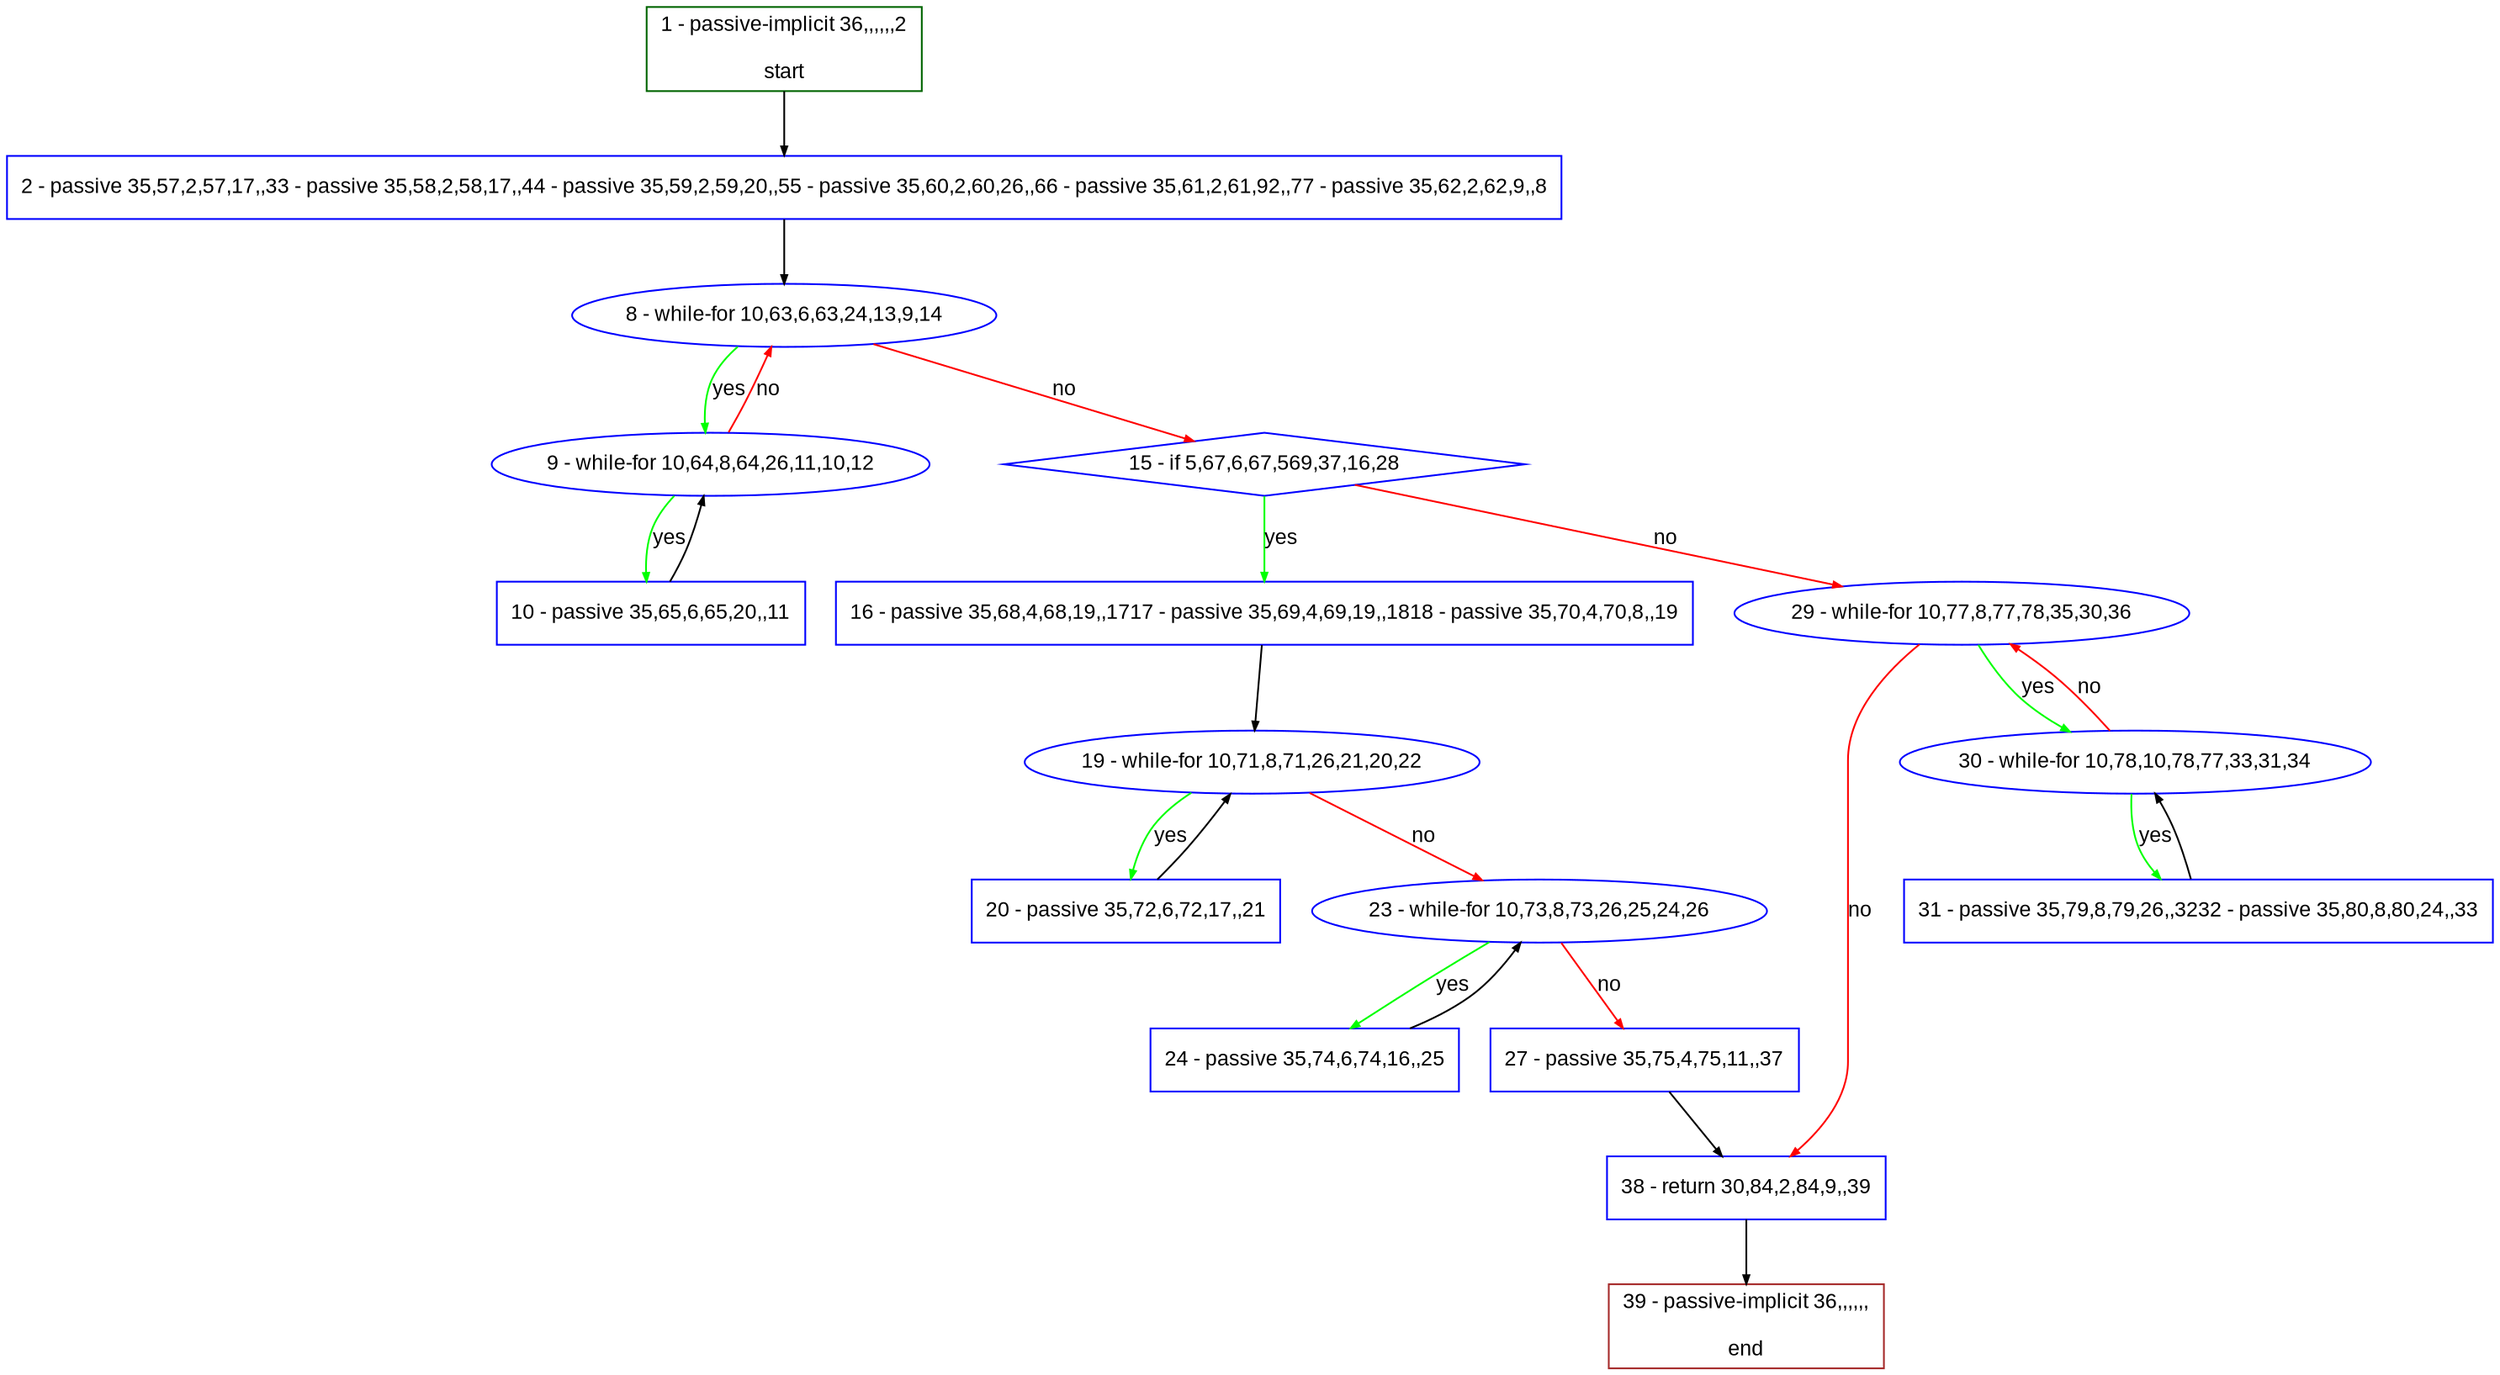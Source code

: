digraph "" {
  graph [pack="true", label="", fontsize="12", packmode="clust", fontname="Arial", fillcolor="#FFFFCC", bgcolor="white", style="rounded,filled", compound="true"];
  node [node_initialized="no", label="", color="grey", fontsize="12", fillcolor="white", fontname="Arial", style="filled", shape="rectangle", compound="true", fixedsize="false"];
  edge [fontcolor="black", arrowhead="normal", arrowtail="none", arrowsize="0.5", ltail="", label="", color="black", fontsize="12", lhead="", fontname="Arial", dir="forward", compound="true"];
  __N1 [label="2 - passive 35,57,2,57,17,,33 - passive 35,58,2,58,17,,44 - passive 35,59,2,59,20,,55 - passive 35,60,2,60,26,,66 - passive 35,61,2,61,92,,77 - passive 35,62,2,62,9,,8", color="#0000ff", fillcolor="#ffffff", style="filled", shape="box"];
  __N2 [label="1 - passive-implicit 36,,,,,,2\n\nstart", color="#006400", fillcolor="#ffffff", style="filled", shape="box"];
  __N3 [label="8 - while-for 10,63,6,63,24,13,9,14", color="#0000ff", fillcolor="#ffffff", style="filled", shape="oval"];
  __N4 [label="9 - while-for 10,64,8,64,26,11,10,12", color="#0000ff", fillcolor="#ffffff", style="filled", shape="oval"];
  __N5 [label="15 - if 5,67,6,67,569,37,16,28", color="#0000ff", fillcolor="#ffffff", style="filled", shape="diamond"];
  __N6 [label="10 - passive 35,65,6,65,20,,11", color="#0000ff", fillcolor="#ffffff", style="filled", shape="box"];
  __N7 [label="16 - passive 35,68,4,68,19,,1717 - passive 35,69,4,69,19,,1818 - passive 35,70,4,70,8,,19", color="#0000ff", fillcolor="#ffffff", style="filled", shape="box"];
  __N8 [label="29 - while-for 10,77,8,77,78,35,30,36", color="#0000ff", fillcolor="#ffffff", style="filled", shape="oval"];
  __N9 [label="19 - while-for 10,71,8,71,26,21,20,22", color="#0000ff", fillcolor="#ffffff", style="filled", shape="oval"];
  __N10 [label="20 - passive 35,72,6,72,17,,21", color="#0000ff", fillcolor="#ffffff", style="filled", shape="box"];
  __N11 [label="23 - while-for 10,73,8,73,26,25,24,26", color="#0000ff", fillcolor="#ffffff", style="filled", shape="oval"];
  __N12 [label="24 - passive 35,74,6,74,16,,25", color="#0000ff", fillcolor="#ffffff", style="filled", shape="box"];
  __N13 [label="27 - passive 35,75,4,75,11,,37", color="#0000ff", fillcolor="#ffffff", style="filled", shape="box"];
  __N14 [label="38 - return 30,84,2,84,9,,39", color="#0000ff", fillcolor="#ffffff", style="filled", shape="box"];
  __N15 [label="30 - while-for 10,78,10,78,77,33,31,34", color="#0000ff", fillcolor="#ffffff", style="filled", shape="oval"];
  __N16 [label="31 - passive 35,79,8,79,26,,3232 - passive 35,80,8,80,24,,33", color="#0000ff", fillcolor="#ffffff", style="filled", shape="box"];
  __N17 [label="39 - passive-implicit 36,,,,,,\n\nend", color="#a52a2a", fillcolor="#ffffff", style="filled", shape="box"];
  __N2 -> __N1 [arrowhead="normal", arrowtail="none", color="#000000", label="", dir="forward"];
  __N1 -> __N3 [arrowhead="normal", arrowtail="none", color="#000000", label="", dir="forward"];
  __N3 -> __N4 [arrowhead="normal", arrowtail="none", color="#00ff00", label="yes", dir="forward"];
  __N4 -> __N3 [arrowhead="normal", arrowtail="none", color="#ff0000", label="no", dir="forward"];
  __N3 -> __N5 [arrowhead="normal", arrowtail="none", color="#ff0000", label="no", dir="forward"];
  __N4 -> __N6 [arrowhead="normal", arrowtail="none", color="#00ff00", label="yes", dir="forward"];
  __N6 -> __N4 [arrowhead="normal", arrowtail="none", color="#000000", label="", dir="forward"];
  __N5 -> __N7 [arrowhead="normal", arrowtail="none", color="#00ff00", label="yes", dir="forward"];
  __N5 -> __N8 [arrowhead="normal", arrowtail="none", color="#ff0000", label="no", dir="forward"];
  __N7 -> __N9 [arrowhead="normal", arrowtail="none", color="#000000", label="", dir="forward"];
  __N9 -> __N10 [arrowhead="normal", arrowtail="none", color="#00ff00", label="yes", dir="forward"];
  __N10 -> __N9 [arrowhead="normal", arrowtail="none", color="#000000", label="", dir="forward"];
  __N9 -> __N11 [arrowhead="normal", arrowtail="none", color="#ff0000", label="no", dir="forward"];
  __N11 -> __N12 [arrowhead="normal", arrowtail="none", color="#00ff00", label="yes", dir="forward"];
  __N12 -> __N11 [arrowhead="normal", arrowtail="none", color="#000000", label="", dir="forward"];
  __N11 -> __N13 [arrowhead="normal", arrowtail="none", color="#ff0000", label="no", dir="forward"];
  __N13 -> __N14 [arrowhead="normal", arrowtail="none", color="#000000", label="", dir="forward"];
  __N8 -> __N15 [arrowhead="normal", arrowtail="none", color="#00ff00", label="yes", dir="forward"];
  __N15 -> __N8 [arrowhead="normal", arrowtail="none", color="#ff0000", label="no", dir="forward"];
  __N8 -> __N14 [arrowhead="normal", arrowtail="none", color="#ff0000", label="no", dir="forward"];
  __N15 -> __N16 [arrowhead="normal", arrowtail="none", color="#00ff00", label="yes", dir="forward"];
  __N16 -> __N15 [arrowhead="normal", arrowtail="none", color="#000000", label="", dir="forward"];
  __N14 -> __N17 [arrowhead="normal", arrowtail="none", color="#000000", label="", dir="forward"];
}
